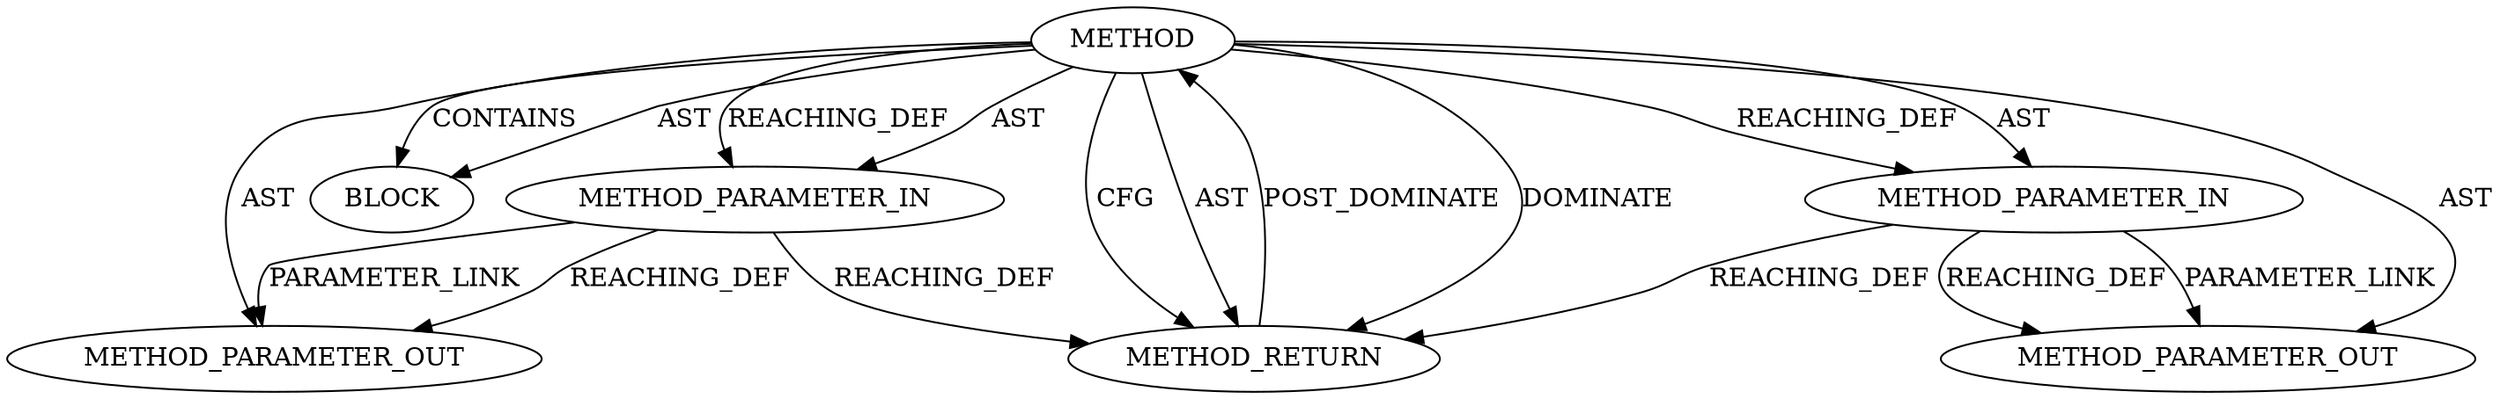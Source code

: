 digraph {
  20734 [label=METHOD AST_PARENT_TYPE="NAMESPACE_BLOCK" AST_PARENT_FULL_NAME="<global>" ORDER=0 CODE="<empty>" FULL_NAME="sk_msg_free" IS_EXTERNAL=true FILENAME="<empty>" SIGNATURE="" NAME="sk_msg_free"]
  20736 [label=METHOD_PARAMETER_IN ORDER=2 CODE="p2" IS_VARIADIC=false TYPE_FULL_NAME="ANY" EVALUATION_STRATEGY="BY_VALUE" INDEX=2 NAME="p2"]
  20737 [label=BLOCK ORDER=1 ARGUMENT_INDEX=1 CODE="<empty>" TYPE_FULL_NAME="ANY"]
  20738 [label=METHOD_RETURN ORDER=2 CODE="RET" TYPE_FULL_NAME="ANY" EVALUATION_STRATEGY="BY_VALUE"]
  20735 [label=METHOD_PARAMETER_IN ORDER=1 CODE="p1" IS_VARIADIC=false TYPE_FULL_NAME="ANY" EVALUATION_STRATEGY="BY_VALUE" INDEX=1 NAME="p1"]
  22298 [label=METHOD_PARAMETER_OUT ORDER=2 CODE="p2" IS_VARIADIC=false TYPE_FULL_NAME="ANY" EVALUATION_STRATEGY="BY_VALUE" INDEX=2 NAME="p2"]
  22297 [label=METHOD_PARAMETER_OUT ORDER=1 CODE="p1" IS_VARIADIC=false TYPE_FULL_NAME="ANY" EVALUATION_STRATEGY="BY_VALUE" INDEX=1 NAME="p1"]
  20734 -> 20735 [label=REACHING_DEF VARIABLE=""]
  20735 -> 22297 [label=REACHING_DEF VARIABLE="p1"]
  20734 -> 20738 [label=CFG ]
  20738 -> 20734 [label=POST_DOMINATE ]
  20734 -> 20735 [label=AST ]
  20734 -> 22298 [label=AST ]
  20734 -> 20737 [label=CONTAINS ]
  20734 -> 22297 [label=AST ]
  20736 -> 20738 [label=REACHING_DEF VARIABLE="p2"]
  20735 -> 22297 [label=PARAMETER_LINK ]
  20734 -> 20738 [label=AST ]
  20734 -> 20736 [label=REACHING_DEF VARIABLE=""]
  20734 -> 20737 [label=AST ]
  20736 -> 22298 [label=REACHING_DEF VARIABLE="p2"]
  20736 -> 22298 [label=PARAMETER_LINK ]
  20735 -> 20738 [label=REACHING_DEF VARIABLE="p1"]
  20734 -> 20738 [label=DOMINATE ]
  20734 -> 20736 [label=AST ]
}
